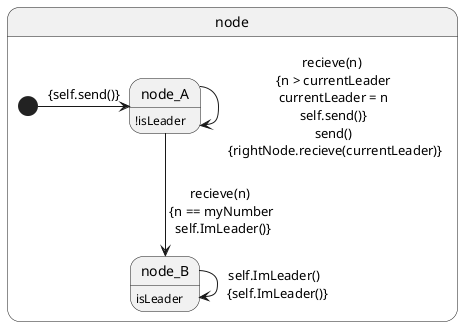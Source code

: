 @startuml

hide empty description

state node{
    state node_A : !isLeader

    state node_B : isLeader

    [*] -> node_A : {self.send()}
    node_A -> node_A : recieve(n) \n {n > currentLeader \n currentLeader = n \n self.send()} \n send() \n {rightNode.recieve(currentLeader)}
    node_A --> node_B : recieve(n) \n {n == myNumber \n self.ImLeader()}
    node_B -> node_B : self.ImLeader() \n {self.ImLeader()}

}

@enduml